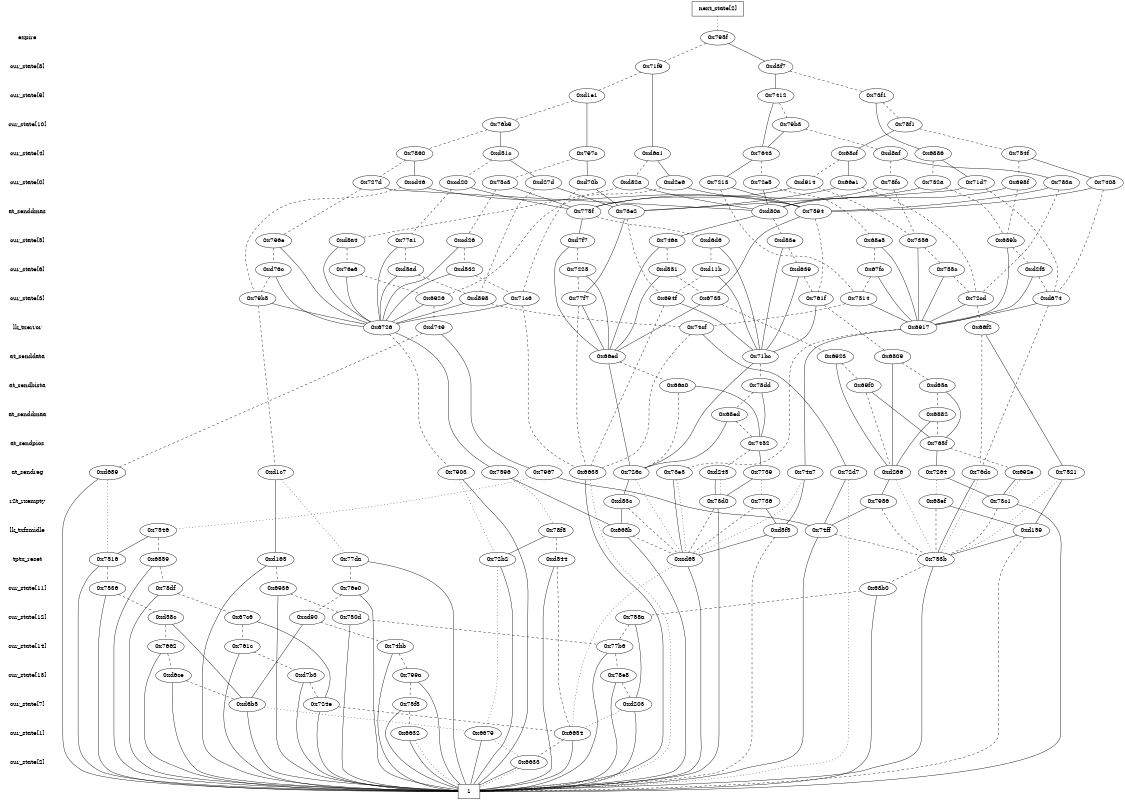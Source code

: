 digraph "DD" {
size = "7.5,10"
center = true;
edge [dir = none];
{ node [shape = plaintext];
  edge [style = invis];
  "CONST NODES" [style = invis];
" expire " -> " cur_state[8] " -> " cur_state[9] " -> " cur_state[10] " -> " cur_state[4] " -> " cur_state[0] " -> " at_senddmas " -> " cur_state[5] " -> " cur_state[6] " -> " cur_state[3] " -> " lk_txerror " -> " at_senddata " -> " at_sendbista " -> " at_senddmaa " -> " at_sendpios " -> " at_sendreg " -> " r2t_rxempty " -> " lk_txfsmidle " -> " tptx_reset " -> " cur_state[11] " -> " cur_state[12] " -> " cur_state[14] " -> " cur_state[13] " -> " cur_state[7] " -> " cur_state[1] " -> " cur_state[2] " -> "CONST NODES"; 
}
{ rank = same; node [shape = box]; edge [style = invis];
"  next_state[2]  "; }
{ rank = same; " expire ";
"0x795f";
}
{ rank = same; " cur_state[8] ";
"0xd3f7";
"0x71f9";
}
{ rank = same; " cur_state[9] ";
"0xd1e1";
"0x7412";
"0x73f1";
}
{ rank = same; " cur_state[10] ";
"0x78f1";
"0x76b9";
"0x79b3";
}
{ rank = same; " cur_state[4] ";
"0xd51c";
"0x754f";
"0x797c";
"0x7860";
"0xd8af";
"0xd6a1";
"0x68cf";
"0x7643";
"0x6886";
}
{ rank = same; " cur_state[0] ";
"0x78fc";
"0xd2e6";
"0xd70b";
"0xd914";
"0xd82a";
"0x66e1";
"0x783a";
"0xcd46";
"0xd27d";
"0x698f";
"0x7213";
"0x72e5";
"0xcd20";
"0x732a";
"0x727d";
"0x71d7";
"0x7408";
"0x75c3";
}
{ rank = same; " at_senddmas ";
"0xd80a";
"0x7594";
"0x775f";
"0x73e2";
}
{ rank = same; " cur_state[5] ";
"0xd6d6";
"0x68e5";
"0x796e";
"0xd7f7";
"0x689b";
"0xd8a4";
"0x7356";
"0x746a";
"0xd83e";
"0x77a1";
"0xcd26";
}
{ rank = same; " cur_state[6] ";
"0x67fc";
"0xd2f3";
"0x76e6";
"0xd532";
"0xd76c";
"0xd11b";
"0xd639";
"0xd551";
"0x7225";
"0xd5ad";
"0x755c";
}
{ rank = same; " cur_state[3] ";
"0x7514";
"0x694f";
"0x79b5";
"0xd674";
"0x6926";
"0x71c6";
"0x761f";
"0x6735";
"0x77f7";
"0xd898";
"0x72cd";
}
{ rank = same; " lk_txerror ";
"0x6726";
"0x66f2";
"0xd749";
"0x74cf";
"0x6917";
}
{ rank = same; " at_senddata ";
"0x66ed";
"0x71bc";
"0x6923";
"0x6809";
}
{ rank = same; " at_sendbista ";
"0xd65a";
"0x78dd";
"0x69f0";
"0x66a0";
}
{ rank = same; " at_senddmaa ";
"0x68ed";
"0x6882";
}
{ rank = same; " at_sendpios ";
"0x7452";
"0x765f";
}
{ rank = same; " at_sendreg ";
"0x7521";
"0x7596";
"0x726c";
"0x74a7";
"0xd689";
"0x76dc";
"0x692e";
"0x6635";
"0x7967";
"0x7264";
"0x7903";
"0xd1c7";
"0x7739";
"0x73e3";
"0x72d7";
"0xd266";
"0xd245";
}
{ rank = same; " r2t_rxempty ";
"0x68ef";
"0x7986";
"0x7736";
"0x73d0";
"0xd83c";
"0x73c1";
}
{ rank = same; " lk_txfsmidle ";
"0x7546";
"0xd5f5";
"0x78f8";
"0x668b";
"0x74ff";
"0xd159";
}
{ rank = same; " tptx_reset ";
"0xd165";
"0xcd65";
"0xd544";
"0x77da";
"0x6859";
"0x7516";
"0x753b";
"0x72b2";
}
{ rank = same; " cur_state[11] ";
"0x68b0";
"0x6936";
"0x78df";
"0x76e0";
"0x7536";
}
{ rank = same; " cur_state[12] ";
"0x67c6";
"0xd58c";
"0xcd90";
"0x758a";
"0x750d";
}
{ rank = same; " cur_state[14] ";
"0x761c";
"0x74bb";
"0x77b6";
"0x7662";
}
{ rank = same; " cur_state[13] ";
"0xd7b3";
"0x78e8";
"0xd6ce";
"0x799a";
}
{ rank = same; " cur_state[7] ";
"0xd203";
"0x724e";
"0x75f8";
"0xd6b5";
}
{ rank = same; " cur_state[1] ";
"0x6632";
"0x6654";
"0x6679";
}
{ rank = same; " cur_state[2] ";
"0x6633";
}
{ rank = same; "CONST NODES";
{ node [shape = box]; "0x6617";
}
}
"  next_state[2]  " -> "0x795f" [style = dotted];
"0x795f" -> "0xd3f7";
"0x795f" -> "0x71f9" [style = dashed];
"0xd3f7" -> "0x7412";
"0xd3f7" -> "0x73f1" [style = dashed];
"0x71f9" -> "0xd6a1";
"0x71f9" -> "0xd1e1" [style = dashed];
"0xd1e1" -> "0x797c";
"0xd1e1" -> "0x76b9" [style = dashed];
"0x7412" -> "0x7643";
"0x7412" -> "0x79b3" [style = dashed];
"0x73f1" -> "0x6886";
"0x73f1" -> "0x78f1" [style = dashed];
"0x78f1" -> "0x68cf";
"0x78f1" -> "0x754f" [style = dashed];
"0x76b9" -> "0xd51c";
"0x76b9" -> "0x7860" [style = dashed];
"0x79b3" -> "0x7643";
"0x79b3" -> "0xd8af" [style = dashed];
"0xd51c" -> "0xd27d";
"0xd51c" -> "0xcd20" [style = dashed];
"0x754f" -> "0x7408";
"0x754f" -> "0x698f" [style = dashed];
"0x797c" -> "0xd70b";
"0x797c" -> "0x75c3" [style = dashed];
"0x7860" -> "0xcd46";
"0x7860" -> "0x727d" [style = dashed];
"0xd8af" -> "0x783a";
"0xd8af" -> "0x78fc" [style = dashed];
"0xd6a1" -> "0xd2e6";
"0xd6a1" -> "0xd82a" [style = dashed];
"0x68cf" -> "0x66e1";
"0x68cf" -> "0xd914" [style = dashed];
"0x7643" -> "0x7213";
"0x7643" -> "0x72e5" [style = dashed];
"0x6886" -> "0x71d7";
"0x6886" -> "0x732a" [style = dashed];
"0x78fc" -> "0xd80a";
"0x78fc" -> "0x7356" [style = dashed];
"0xd2e6" -> "0x7594";
"0xd2e6" -> "0x6926" [style = dashed];
"0xd70b" -> "0x73e2";
"0xd70b" -> "0x71c6" [style = dashed];
"0xd914" -> "0x775f";
"0xd914" -> "0x7356" [style = dashed];
"0xd82a" -> "0xd80a";
"0xd82a" -> "0xd8a4" [style = dashed];
"0x66e1" -> "0x73e2";
"0x66e1" -> "0x72cd" [style = dashed];
"0x783a" -> "0x7594";
"0x783a" -> "0x72cd" [style = dashed];
"0xcd46" -> "0x7594";
"0xcd46" -> "0x79b5" [style = dashed];
"0xd27d" -> "0x73e2";
"0xd27d" -> "0xd898" [style = dashed];
"0x698f" -> "0xd80a";
"0x698f" -> "0x689b" [style = dashed];
"0x7213" -> "0x7594";
"0x7213" -> "0x7514" [style = dashed];
"0x72e5" -> "0xd80a";
"0x72e5" -> "0x68e5" [style = dashed];
"0xcd20" -> "0x775f";
"0xcd20" -> "0x77a1" [style = dashed];
"0x732a" -> "0x775f";
"0x732a" -> "0x689b" [style = dashed];
"0x727d" -> "0xd80a";
"0x727d" -> "0x796e" [style = dashed];
"0x71d7" -> "0x73e2";
"0x71d7" -> "0xd674" [style = dashed];
"0x7408" -> "0x7594";
"0x7408" -> "0xd674" [style = dashed];
"0x75c3" -> "0x775f";
"0x75c3" -> "0xcd26" [style = dashed];
"0xd80a" -> "0x746a";
"0xd80a" -> "0xd83e" [style = dashed];
"0x7594" -> "0x6735";
"0x7594" -> "0x761f" [style = dashed];
"0x775f" -> "0xd7f7";
"0x775f" -> "0xd6d6" [style = dashed];
"0x73e2" -> "0x77f7";
"0x73e2" -> "0x694f" [style = dashed];
"0xd6d6" -> "0x71bc";
"0xd6d6" -> "0xd11b" [style = dashed];
"0x68e5" -> "0x6917";
"0x68e5" -> "0x67fc" [style = dashed];
"0x796e" -> "0x6726";
"0x796e" -> "0xd76c" [style = dashed];
"0xd7f7" -> "0x66ed";
"0xd7f7" -> "0x7225" [style = dashed];
"0x689b" -> "0x6917";
"0x689b" -> "0xd2f3" [style = dashed];
"0xd8a4" -> "0x6726";
"0xd8a4" -> "0x76e6" [style = dashed];
"0x7356" -> "0x6917";
"0x7356" -> "0x755c" [style = dashed];
"0x746a" -> "0x66ed";
"0x746a" -> "0xd551" [style = dashed];
"0xd83e" -> "0x71bc";
"0xd83e" -> "0xd639" [style = dashed];
"0x77a1" -> "0x6726";
"0x77a1" -> "0xd5ad" [style = dashed];
"0xcd26" -> "0x6726";
"0xcd26" -> "0xd532" [style = dashed];
"0x67fc" -> "0x6917";
"0x67fc" -> "0x7514" [style = dashed];
"0xd2f3" -> "0x6917";
"0xd2f3" -> "0xd674" [style = dashed];
"0x76e6" -> "0x6726";
"0x76e6" -> "0x6926" [style = dashed];
"0xd532" -> "0x6726";
"0xd532" -> "0x71c6" [style = dashed];
"0xd76c" -> "0x6726";
"0xd76c" -> "0x79b5" [style = dashed];
"0xd11b" -> "0x71bc";
"0xd11b" -> "0x694f" [style = dashed];
"0xd639" -> "0x71bc";
"0xd639" -> "0x761f" [style = dashed];
"0xd551" -> "0x66ed";
"0xd551" -> "0x6735" [style = dashed];
"0x7225" -> "0x66ed";
"0x7225" -> "0x77f7" [style = dashed];
"0xd5ad" -> "0x6726";
"0xd5ad" -> "0xd898" [style = dashed];
"0x755c" -> "0x6917";
"0x755c" -> "0x72cd" [style = dashed];
"0x7514" -> "0x6917";
"0x7514" -> "0x74cf" [style = dashed];
"0x694f" -> "0x71bc";
"0x694f" -> "0x6635" [style = dashed];
"0x79b5" -> "0x6726";
"0x79b5" -> "0xd1c7" [style = dashed];
"0xd674" -> "0x6917";
"0xd674" -> "0x76dc" [style = dashed];
"0x6926" -> "0x6726";
"0x6926" -> "0xd749" [style = dashed];
"0x71c6" -> "0x6726";
"0x71c6" -> "0x6635" [style = dashed];
"0x761f" -> "0x71bc";
"0x761f" -> "0x6809" [style = dashed];
"0x6735" -> "0x66ed";
"0x6735" -> "0x6923" [style = dashed];
"0x77f7" -> "0x66ed";
"0x77f7" -> "0x6635" [style = dashed];
"0xd898" -> "0x6726";
"0xd898" -> "0x74cf" [style = dashed];
"0x72cd" -> "0x6917";
"0x72cd" -> "0x66f2" [style = dashed];
"0x6726" -> "0x7596";
"0x6726" -> "0x7903" [style = dashed];
"0x66f2" -> "0x7521";
"0x66f2" -> "0x76dc" [style = dashed];
"0xd749" -> "0x7967";
"0xd749" -> "0xd689" [style = dashed];
"0x74cf" -> "0x72d7";
"0x74cf" -> "0x6635" [style = dashed];
"0x6917" -> "0x74a7";
"0x6917" -> "0x73e3" [style = dashed];
"0x66ed" -> "0x726c";
"0x66ed" -> "0x66a0" [style = dashed];
"0x71bc" -> "0x726c";
"0x71bc" -> "0x78dd" [style = dashed];
"0x6923" -> "0xd266";
"0x6923" -> "0x69f0" [style = dashed];
"0x6809" -> "0xd266";
"0x6809" -> "0xd65a" [style = dashed];
"0xd65a" -> "0x765f";
"0xd65a" -> "0x6882" [style = dashed];
"0x78dd" -> "0x7452";
"0x78dd" -> "0x68ed" [style = dashed];
"0x69f0" -> "0x765f";
"0x69f0" -> "0xd266" [style = dashed];
"0x66a0" -> "0x7452";
"0x66a0" -> "0x726c" [style = dashed];
"0x68ed" -> "0x726c";
"0x68ed" -> "0x7452" [style = dashed];
"0x6882" -> "0xd266";
"0x6882" -> "0x765f" [style = dashed];
"0x7452" -> "0x7739";
"0x7452" -> "0xd245" [style = dashed];
"0x765f" -> "0x7264";
"0x765f" -> "0x692e" [style = dashed];
"0x7521" -> "0xd159";
"0x7521" -> "0x753b" [style = dotted];
"0x7596" -> "0x668b";
"0x7596" -> "0x78f8" [style = dotted];
"0x726c" -> "0xd83c";
"0x726c" -> "0xcd65" [style = dotted];
"0x74a7" -> "0xd5f5";
"0x74a7" -> "0xcd65" [style = dotted];
"0xd689" -> "0x6617";
"0xd689" -> "0x7516" [style = dotted];
"0x76dc" -> "0x753b";
"0x76dc" -> "0x753b" [style = dotted];
"0x692e" -> "0x73c1";
"0x692e" -> "0x73c1" [style = dotted];
"0x6635" -> "0x6617";
"0x6635" -> "0x6617" [style = dotted];
"0x7967" -> "0x74ff";
"0x7967" -> "0x7546" [style = dotted];
"0x7264" -> "0x73c1";
"0x7264" -> "0x68ef" [style = dotted];
"0x7903" -> "0x6617";
"0x7903" -> "0x72b2" [style = dotted];
"0xd1c7" -> "0xd165";
"0xd1c7" -> "0x77da" [style = dotted];
"0x7739" -> "0x73d0";
"0x7739" -> "0x7736" [style = dotted];
"0x73e3" -> "0xcd65";
"0x73e3" -> "0xcd65" [style = dotted];
"0x72d7" -> "0x74ff";
"0x72d7" -> "0x6617" [style = dotted];
"0xd266" -> "0x7986";
"0xd266" -> "0x753b" [style = dotted];
"0xd245" -> "0x73d0";
"0xd245" -> "0x73d0" [style = dotted];
"0x68ef" -> "0xd159";
"0x68ef" -> "0x753b" [style = dashed];
"0x7986" -> "0x74ff";
"0x7986" -> "0x753b" [style = dashed];
"0x7736" -> "0xd5f5";
"0x7736" -> "0xcd65" [style = dashed];
"0x73d0" -> "0x6617";
"0x73d0" -> "0xcd65" [style = dashed];
"0xd83c" -> "0x668b";
"0xd83c" -> "0xcd65" [style = dashed];
"0x73c1" -> "0x6617";
"0x73c1" -> "0x753b" [style = dashed];
"0x7546" -> "0x7516";
"0x7546" -> "0x6859" [style = dashed];
"0xd5f5" -> "0xcd65";
"0xd5f5" -> "0x6617" [style = dashed];
"0x78f8" -> "0x72b2";
"0x78f8" -> "0xd544" [style = dashed];
"0x668b" -> "0x6617";
"0x668b" -> "0xcd65" [style = dashed];
"0x74ff" -> "0x6617";
"0x74ff" -> "0x753b" [style = dashed];
"0xd159" -> "0x753b";
"0xd159" -> "0x6617" [style = dashed];
"0xd165" -> "0x6617";
"0xd165" -> "0x6936" [style = dashed];
"0xcd65" -> "0x6617";
"0xcd65" -> "0x6654" [style = dotted];
"0xd544" -> "0x6617";
"0xd544" -> "0x6654" [style = dashed];
"0x77da" -> "0x6617";
"0x77da" -> "0x76e0" [style = dashed];
"0x6859" -> "0x6617";
"0x6859" -> "0x78df" [style = dashed];
"0x7516" -> "0x6617";
"0x7516" -> "0x7536" [style = dashed];
"0x753b" -> "0x6617";
"0x753b" -> "0x68b0" [style = dashed];
"0x72b2" -> "0x6617";
"0x72b2" -> "0x6679" [style = dotted];
"0x68b0" -> "0x6617";
"0x68b0" -> "0x758a" [style = dashed];
"0x6936" -> "0x6617";
"0x6936" -> "0x750d" [style = dashed];
"0x78df" -> "0x6617";
"0x78df" -> "0x67c6" [style = dashed];
"0x76e0" -> "0x6617";
"0x76e0" -> "0xcd90" [style = dashed];
"0x7536" -> "0x6617";
"0x7536" -> "0xd58c" [style = dashed];
"0x67c6" -> "0x724e";
"0x67c6" -> "0x761c" [style = dashed];
"0xd58c" -> "0xd6b5";
"0xd58c" -> "0x7662" [style = dashed];
"0xcd90" -> "0xd6b5";
"0xcd90" -> "0x74bb" [style = dashed];
"0x758a" -> "0xd203";
"0x758a" -> "0x77b6" [style = dashed];
"0x750d" -> "0x6617";
"0x750d" -> "0x77b6" [style = dashed];
"0x761c" -> "0x6617";
"0x761c" -> "0xd7b3" [style = dashed];
"0x74bb" -> "0x6617";
"0x74bb" -> "0x799a" [style = dashed];
"0x77b6" -> "0x6617";
"0x77b6" -> "0x78e8" [style = dashed];
"0x7662" -> "0x6617";
"0x7662" -> "0xd6ce" [style = dashed];
"0xd7b3" -> "0x6617";
"0xd7b3" -> "0x724e" [style = dashed];
"0x78e8" -> "0x6617";
"0x78e8" -> "0xd203" [style = dashed];
"0xd6ce" -> "0x6617";
"0xd6ce" -> "0xd6b5" [style = dashed];
"0x799a" -> "0x6617";
"0x799a" -> "0x75f8" [style = dashed];
"0xd203" -> "0x6617";
"0xd203" -> "0x6654" [style = dotted];
"0x724e" -> "0x6617";
"0x724e" -> "0x6654" [style = dashed];
"0x75f8" -> "0x6617";
"0x75f8" -> "0x6632" [style = dashed];
"0xd6b5" -> "0x6617";
"0xd6b5" -> "0x6679" [style = dotted];
"0x6632" -> "0x6617";
"0x6632" -> "0x6617" [style = dotted];
"0x6654" -> "0x6617";
"0x6654" -> "0x6633" [style = dashed];
"0x6679" -> "0x6617";
"0x6679" -> "0x6633" [style = dotted];
"0x6633" -> "0x6617";
"0x6633" -> "0x6617" [style = dotted];
"0x6617" [label = "1"];
}
